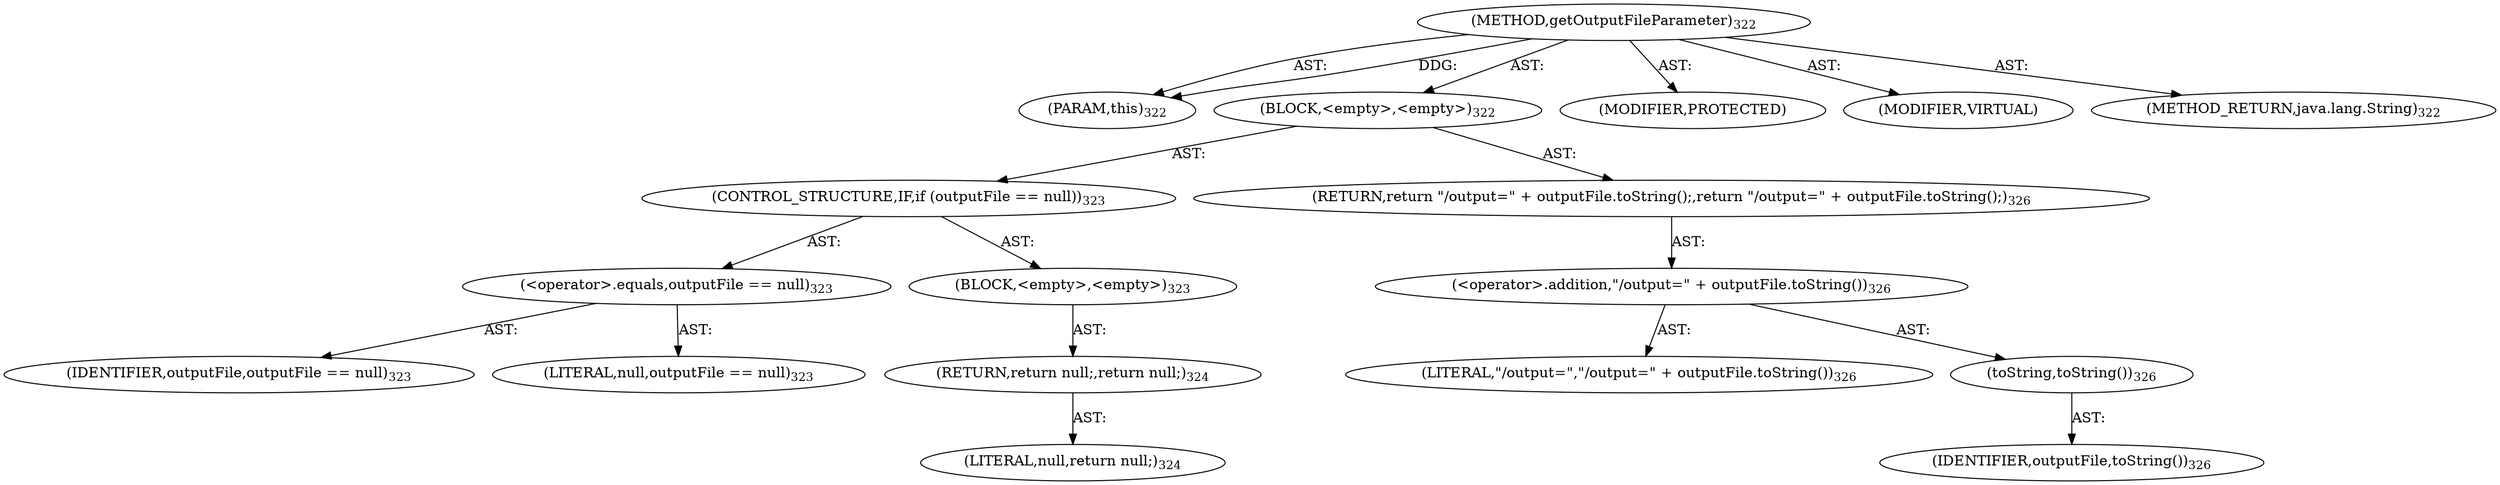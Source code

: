 digraph "getOutputFileParameter" {  
"111669149708" [label = <(METHOD,getOutputFileParameter)<SUB>322</SUB>> ]
"115964117016" [label = <(PARAM,this)<SUB>322</SUB>> ]
"25769803795" [label = <(BLOCK,&lt;empty&gt;,&lt;empty&gt;)<SUB>322</SUB>> ]
"47244640262" [label = <(CONTROL_STRUCTURE,IF,if (outputFile == null))<SUB>323</SUB>> ]
"30064771134" [label = <(&lt;operator&gt;.equals,outputFile == null)<SUB>323</SUB>> ]
"68719476790" [label = <(IDENTIFIER,outputFile,outputFile == null)<SUB>323</SUB>> ]
"90194313243" [label = <(LITERAL,null,outputFile == null)<SUB>323</SUB>> ]
"25769803796" [label = <(BLOCK,&lt;empty&gt;,&lt;empty&gt;)<SUB>323</SUB>> ]
"146028888072" [label = <(RETURN,return null;,return null;)<SUB>324</SUB>> ]
"90194313244" [label = <(LITERAL,null,return null;)<SUB>324</SUB>> ]
"146028888073" [label = <(RETURN,return &quot;/output=&quot; + outputFile.toString();,return &quot;/output=&quot; + outputFile.toString();)<SUB>326</SUB>> ]
"30064771135" [label = <(&lt;operator&gt;.addition,&quot;/output=&quot; + outputFile.toString())<SUB>326</SUB>> ]
"90194313245" [label = <(LITERAL,&quot;/output=&quot;,&quot;/output=&quot; + outputFile.toString())<SUB>326</SUB>> ]
"30064771136" [label = <(toString,toString())<SUB>326</SUB>> ]
"68719476791" [label = <(IDENTIFIER,outputFile,toString())<SUB>326</SUB>> ]
"133143986217" [label = <(MODIFIER,PROTECTED)> ]
"133143986218" [label = <(MODIFIER,VIRTUAL)> ]
"128849018892" [label = <(METHOD_RETURN,java.lang.String)<SUB>322</SUB>> ]
  "111669149708" -> "115964117016"  [ label = "AST: "] 
  "111669149708" -> "25769803795"  [ label = "AST: "] 
  "111669149708" -> "133143986217"  [ label = "AST: "] 
  "111669149708" -> "133143986218"  [ label = "AST: "] 
  "111669149708" -> "128849018892"  [ label = "AST: "] 
  "25769803795" -> "47244640262"  [ label = "AST: "] 
  "25769803795" -> "146028888073"  [ label = "AST: "] 
  "47244640262" -> "30064771134"  [ label = "AST: "] 
  "47244640262" -> "25769803796"  [ label = "AST: "] 
  "30064771134" -> "68719476790"  [ label = "AST: "] 
  "30064771134" -> "90194313243"  [ label = "AST: "] 
  "25769803796" -> "146028888072"  [ label = "AST: "] 
  "146028888072" -> "90194313244"  [ label = "AST: "] 
  "146028888073" -> "30064771135"  [ label = "AST: "] 
  "30064771135" -> "90194313245"  [ label = "AST: "] 
  "30064771135" -> "30064771136"  [ label = "AST: "] 
  "30064771136" -> "68719476791"  [ label = "AST: "] 
  "111669149708" -> "115964117016"  [ label = "DDG: "] 
}

